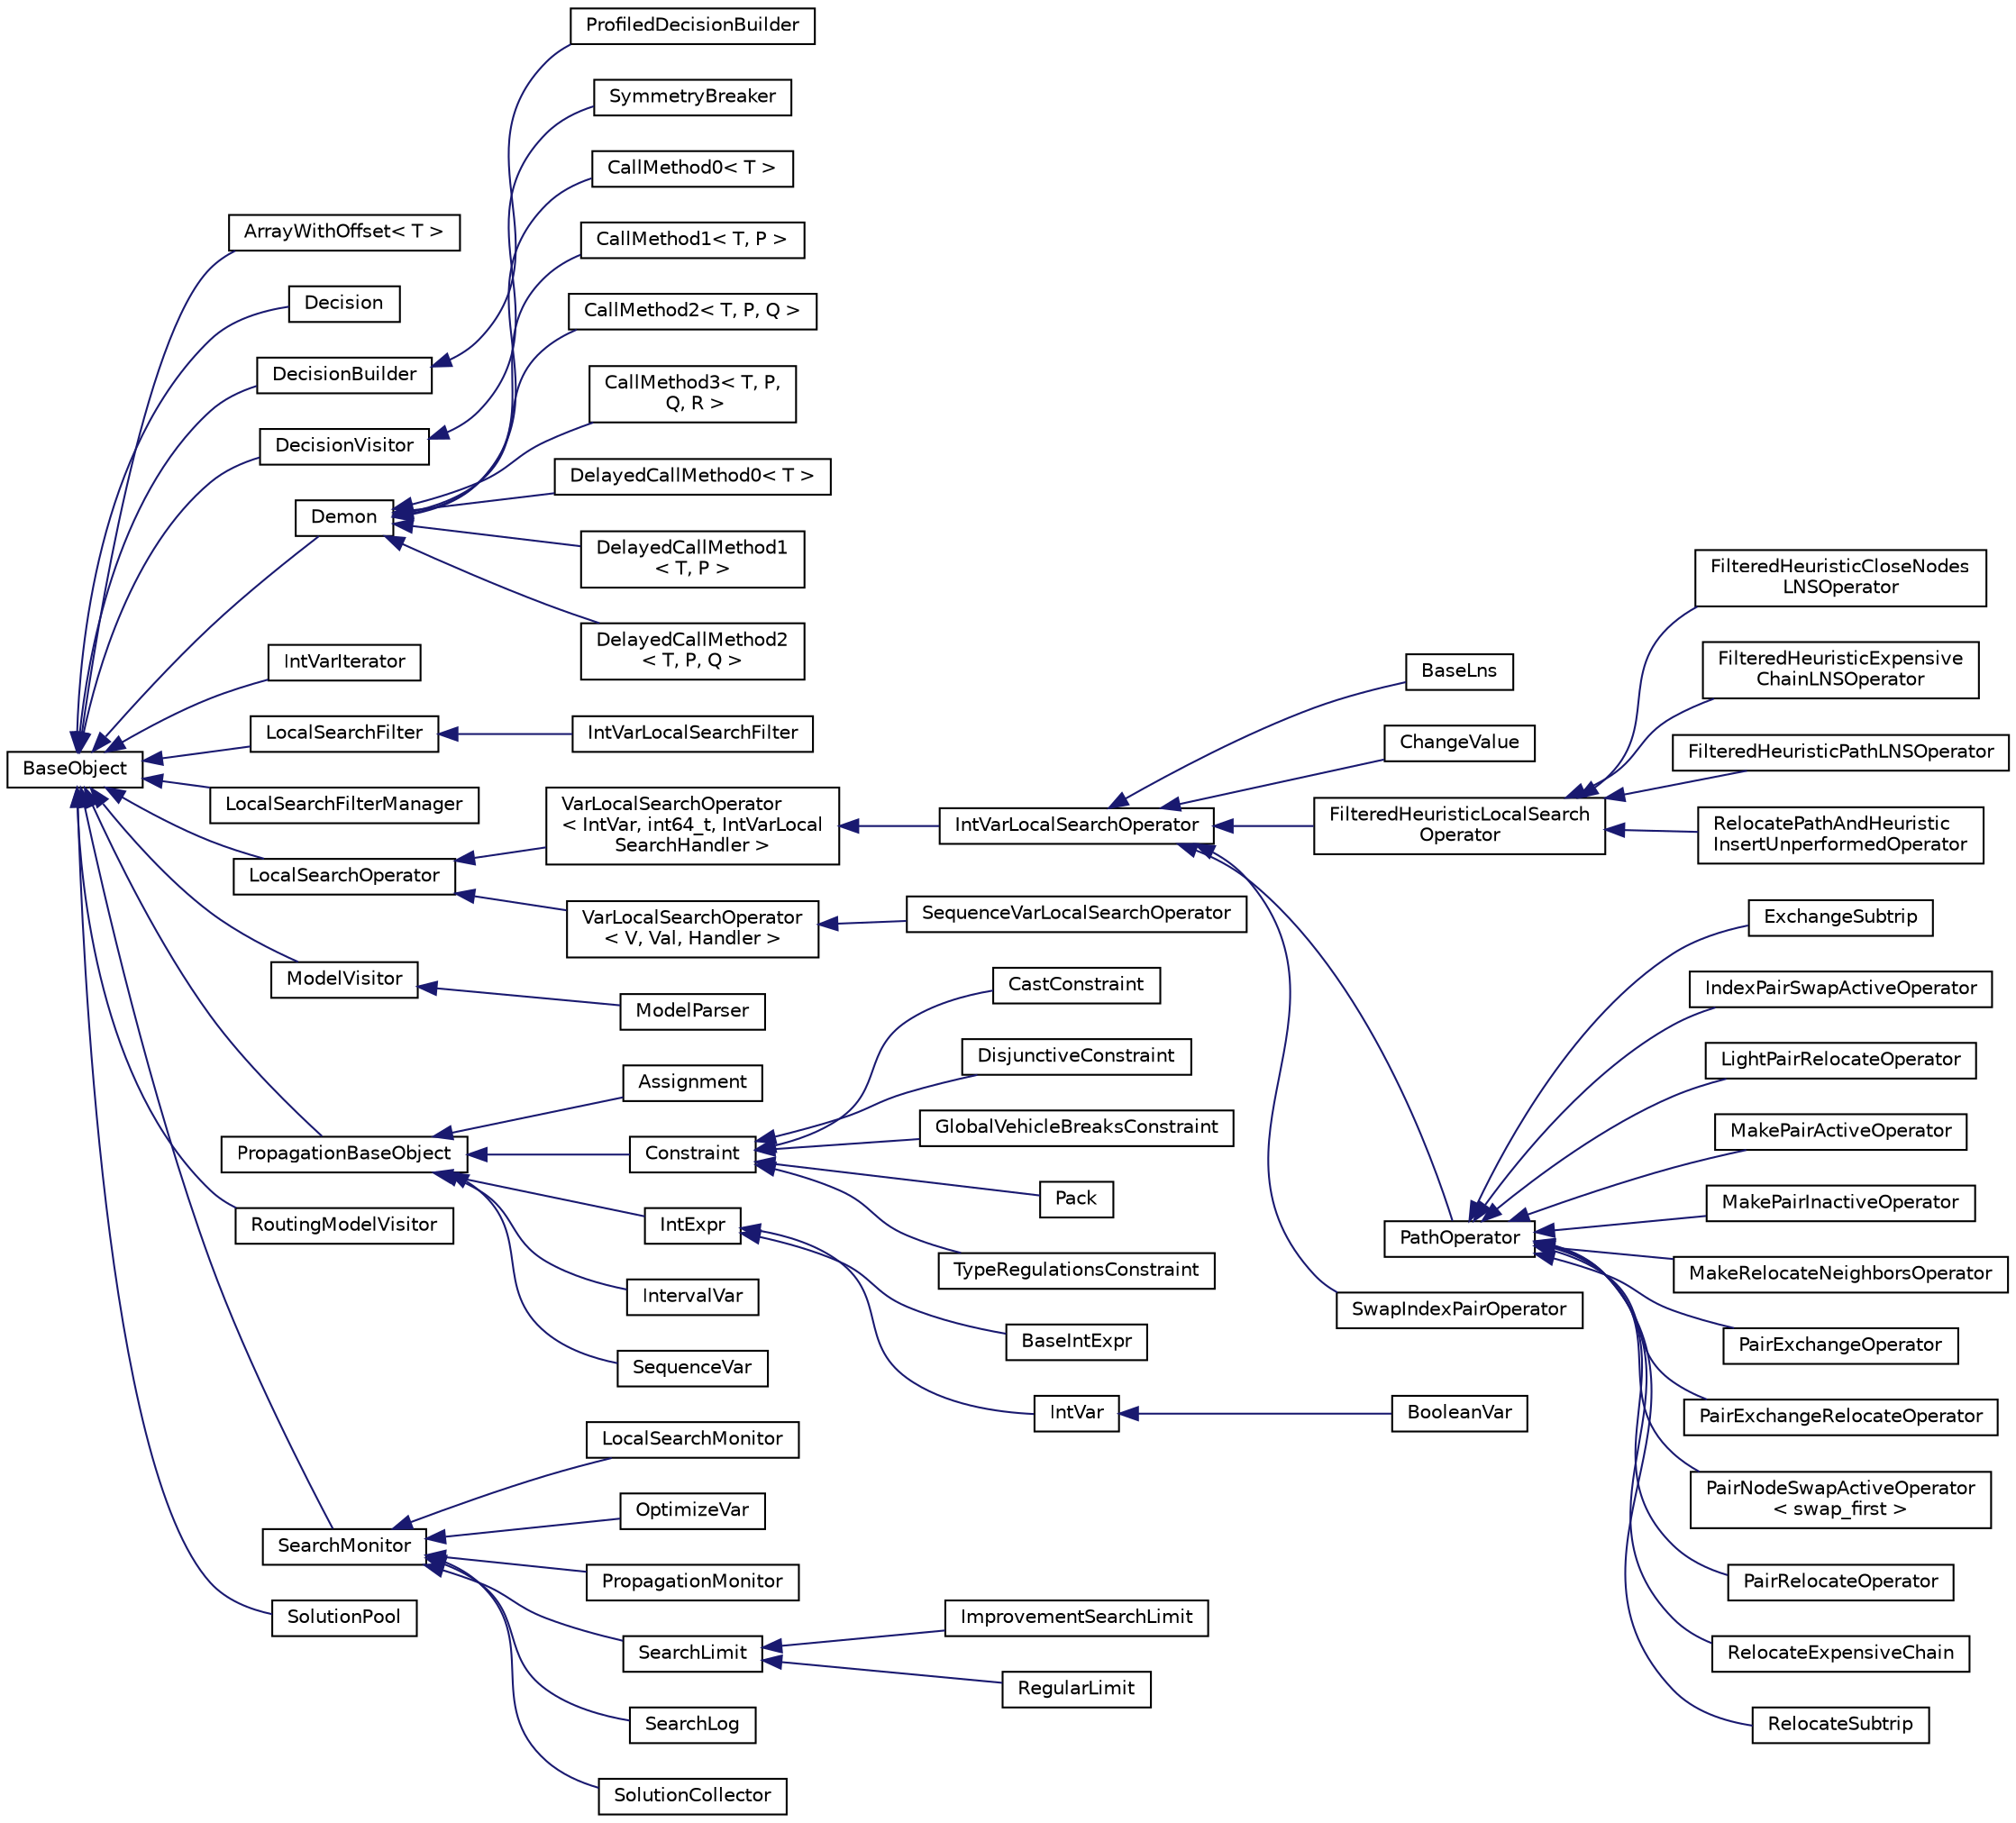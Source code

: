 digraph "Graphical Class Hierarchy"
{
 // LATEX_PDF_SIZE
  edge [fontname="Helvetica",fontsize="10",labelfontname="Helvetica",labelfontsize="10"];
  node [fontname="Helvetica",fontsize="10",shape=record];
  rankdir="LR";
  Node0 [label="BaseObject",height=0.2,width=0.4,color="black", fillcolor="white", style="filled",URL="$classoperations__research_1_1_base_object.html",tooltip="A BaseObject is the root of all reversibly allocated objects."];
  Node0 -> Node1 [dir="back",color="midnightblue",fontsize="10",style="solid",fontname="Helvetica"];
  Node1 [label="ArrayWithOffset\< T \>",height=0.2,width=0.4,color="black", fillcolor="white", style="filled",URL="$classoperations__research_1_1_array_with_offset.html",tooltip=" "];
  Node0 -> Node2 [dir="back",color="midnightblue",fontsize="10",style="solid",fontname="Helvetica"];
  Node2 [label="Decision",height=0.2,width=0.4,color="black", fillcolor="white", style="filled",URL="$classoperations__research_1_1_decision.html",tooltip="A Decision represents a choice point in the search tree."];
  Node0 -> Node3 [dir="back",color="midnightblue",fontsize="10",style="solid",fontname="Helvetica"];
  Node3 [label="DecisionBuilder",height=0.2,width=0.4,color="black", fillcolor="white", style="filled",URL="$classoperations__research_1_1_decision_builder.html",tooltip="A DecisionBuilder is responsible for creating the search tree."];
  Node3 -> Node4 [dir="back",color="midnightblue",fontsize="10",style="solid",fontname="Helvetica"];
  Node4 [label="ProfiledDecisionBuilder",height=0.2,width=0.4,color="black", fillcolor="white", style="filled",URL="$classoperations__research_1_1_profiled_decision_builder.html",tooltip=" "];
  Node0 -> Node5 [dir="back",color="midnightblue",fontsize="10",style="solid",fontname="Helvetica"];
  Node5 [label="DecisionVisitor",height=0.2,width=0.4,color="black", fillcolor="white", style="filled",URL="$classoperations__research_1_1_decision_visitor.html",tooltip="A DecisionVisitor is used to inspect a decision."];
  Node5 -> Node6 [dir="back",color="midnightblue",fontsize="10",style="solid",fontname="Helvetica"];
  Node6 [label="SymmetryBreaker",height=0.2,width=0.4,color="black", fillcolor="white", style="filled",URL="$classoperations__research_1_1_symmetry_breaker.html",tooltip="A symmetry breaker is an object that will visit a decision and create the 'symmetrical' decision in r..."];
  Node0 -> Node7 [dir="back",color="midnightblue",fontsize="10",style="solid",fontname="Helvetica"];
  Node7 [label="Demon",height=0.2,width=0.4,color="black", fillcolor="white", style="filled",URL="$classoperations__research_1_1_demon.html",tooltip="A Demon is the base element of a propagation queue."];
  Node7 -> Node8 [dir="back",color="midnightblue",fontsize="10",style="solid",fontname="Helvetica"];
  Node8 [label="CallMethod0\< T \>",height=0.2,width=0.4,color="black", fillcolor="white", style="filled",URL="$classoperations__research_1_1_call_method0.html",tooltip="Demon proxy to a method on the constraint with no arguments."];
  Node7 -> Node9 [dir="back",color="midnightblue",fontsize="10",style="solid",fontname="Helvetica"];
  Node9 [label="CallMethod1\< T, P \>",height=0.2,width=0.4,color="black", fillcolor="white", style="filled",URL="$classoperations__research_1_1_call_method1.html",tooltip="Demon proxy to a method on the constraint with one argument."];
  Node7 -> Node10 [dir="back",color="midnightblue",fontsize="10",style="solid",fontname="Helvetica"];
  Node10 [label="CallMethod2\< T, P, Q \>",height=0.2,width=0.4,color="black", fillcolor="white", style="filled",URL="$classoperations__research_1_1_call_method2.html",tooltip="Demon proxy to a method on the constraint with two arguments."];
  Node7 -> Node11 [dir="back",color="midnightblue",fontsize="10",style="solid",fontname="Helvetica"];
  Node11 [label="CallMethod3\< T, P,\l Q, R \>",height=0.2,width=0.4,color="black", fillcolor="white", style="filled",URL="$classoperations__research_1_1_call_method3.html",tooltip="Demon proxy to a method on the constraint with three arguments."];
  Node7 -> Node12 [dir="back",color="midnightblue",fontsize="10",style="solid",fontname="Helvetica"];
  Node12 [label="DelayedCallMethod0\< T \>",height=0.2,width=0.4,color="black", fillcolor="white", style="filled",URL="$classoperations__research_1_1_delayed_call_method0.html",tooltip="Low-priority demon proxy to a method on the constraint with no arguments."];
  Node7 -> Node13 [dir="back",color="midnightblue",fontsize="10",style="solid",fontname="Helvetica"];
  Node13 [label="DelayedCallMethod1\l\< T, P \>",height=0.2,width=0.4,color="black", fillcolor="white", style="filled",URL="$classoperations__research_1_1_delayed_call_method1.html",tooltip="Low-priority demon proxy to a method on the constraint with one argument."];
  Node7 -> Node14 [dir="back",color="midnightblue",fontsize="10",style="solid",fontname="Helvetica"];
  Node14 [label="DelayedCallMethod2\l\< T, P, Q \>",height=0.2,width=0.4,color="black", fillcolor="white", style="filled",URL="$classoperations__research_1_1_delayed_call_method2.html",tooltip="Low-priority demon proxy to a method on the constraint with two arguments."];
  Node0 -> Node15 [dir="back",color="midnightblue",fontsize="10",style="solid",fontname="Helvetica"];
  Node15 [label="IntVarIterator",height=0.2,width=0.4,color="black", fillcolor="white", style="filled",URL="$classoperations__research_1_1_int_var_iterator.html",tooltip="The class Iterator has two direct subclasses."];
  Node0 -> Node16 [dir="back",color="midnightblue",fontsize="10",style="solid",fontname="Helvetica"];
  Node16 [label="LocalSearchFilter",height=0.2,width=0.4,color="black", fillcolor="white", style="filled",URL="$classoperations__research_1_1_local_search_filter.html",tooltip="Local Search Filters are used for fast neighbor pruning."];
  Node16 -> Node17 [dir="back",color="midnightblue",fontsize="10",style="solid",fontname="Helvetica"];
  Node17 [label="IntVarLocalSearchFilter",height=0.2,width=0.4,color="black", fillcolor="white", style="filled",URL="$classoperations__research_1_1_int_var_local_search_filter.html",tooltip=" "];
  Node0 -> Node18 [dir="back",color="midnightblue",fontsize="10",style="solid",fontname="Helvetica"];
  Node18 [label="LocalSearchFilterManager",height=0.2,width=0.4,color="black", fillcolor="white", style="filled",URL="$classoperations__research_1_1_local_search_filter_manager.html",tooltip="Filter manager: when a move is made, filters are executed to decide whether the solution is feasible ..."];
  Node0 -> Node19 [dir="back",color="midnightblue",fontsize="10",style="solid",fontname="Helvetica"];
  Node19 [label="LocalSearchOperator",height=0.2,width=0.4,color="black", fillcolor="white", style="filled",URL="$classoperations__research_1_1_local_search_operator.html",tooltip="The base class for all local search operators."];
  Node19 -> Node20 [dir="back",color="midnightblue",fontsize="10",style="solid",fontname="Helvetica"];
  Node20 [label="VarLocalSearchOperator\l\< IntVar, int64_t, IntVarLocal\lSearchHandler \>",height=0.2,width=0.4,color="black", fillcolor="white", style="filled",URL="$classoperations__research_1_1_var_local_search_operator.html",tooltip=" "];
  Node20 -> Node21 [dir="back",color="midnightblue",fontsize="10",style="solid",fontname="Helvetica"];
  Node21 [label="IntVarLocalSearchOperator",height=0.2,width=0.4,color="black", fillcolor="white", style="filled",URL="$classoperations__research_1_1_int_var_local_search_operator.html",tooltip="Specialization of LocalSearchOperator built from an array of IntVars which specifies the scope of the..."];
  Node21 -> Node22 [dir="back",color="midnightblue",fontsize="10",style="solid",fontname="Helvetica"];
  Node22 [label="BaseLns",height=0.2,width=0.4,color="black", fillcolor="white", style="filled",URL="$classoperations__research_1_1_base_lns.html",tooltip="This is the base class for building an Lns operator."];
  Node21 -> Node23 [dir="back",color="midnightblue",fontsize="10",style="solid",fontname="Helvetica"];
  Node23 [label="ChangeValue",height=0.2,width=0.4,color="black", fillcolor="white", style="filled",URL="$classoperations__research_1_1_change_value.html",tooltip="Defines operators which change the value of variables; each neighbor corresponds to one modified vari..."];
  Node21 -> Node24 [dir="back",color="midnightblue",fontsize="10",style="solid",fontname="Helvetica"];
  Node24 [label="FilteredHeuristicLocalSearch\lOperator",height=0.2,width=0.4,color="black", fillcolor="white", style="filled",URL="$classoperations__research_1_1_filtered_heuristic_local_search_operator.html",tooltip="Class of operators using a RoutingFilteredHeuristic to insert unperformed nodes after changes have be..."];
  Node24 -> Node25 [dir="back",color="midnightblue",fontsize="10",style="solid",fontname="Helvetica"];
  Node25 [label="FilteredHeuristicCloseNodes\lLNSOperator",height=0.2,width=0.4,color="black", fillcolor="white", style="filled",URL="$classoperations__research_1_1_filtered_heuristic_close_nodes_l_n_s_operator.html",tooltip="Filtered heuristic LNS operator, where the destruction phase consists of removing a node and the 'num..."];
  Node24 -> Node26 [dir="back",color="midnightblue",fontsize="10",style="solid",fontname="Helvetica"];
  Node26 [label="FilteredHeuristicExpensive\lChainLNSOperator",height=0.2,width=0.4,color="black", fillcolor="white", style="filled",URL="$classoperations__research_1_1_filtered_heuristic_expensive_chain_l_n_s_operator.html",tooltip="Similar to the heuristic path LNS above, but instead of removing one route entirely,..."];
  Node24 -> Node27 [dir="back",color="midnightblue",fontsize="10",style="solid",fontname="Helvetica"];
  Node27 [label="FilteredHeuristicPathLNSOperator",height=0.2,width=0.4,color="black", fillcolor="white", style="filled",URL="$classoperations__research_1_1_filtered_heuristic_path_l_n_s_operator.html",tooltip="LNS-like operator based on a filtered first solution heuristic to rebuild the solution,..."];
  Node24 -> Node28 [dir="back",color="midnightblue",fontsize="10",style="solid",fontname="Helvetica"];
  Node28 [label="RelocatePathAndHeuristic\lInsertUnperformedOperator",height=0.2,width=0.4,color="black", fillcolor="white", style="filled",URL="$classoperations__research_1_1_relocate_path_and_heuristic_insert_unperformed_operator.html",tooltip="Heuristic-based local search operator which relocates an entire route to an empty vehicle of differen..."];
  Node21 -> Node29 [dir="back",color="midnightblue",fontsize="10",style="solid",fontname="Helvetica"];
  Node29 [label="PathOperator",height=0.2,width=0.4,color="black", fillcolor="white", style="filled",URL="$classoperations__research_1_1_path_operator.html",tooltip="Base class of the local search operators dedicated to path modifications (a path is a set of nodes li..."];
  Node29 -> Node30 [dir="back",color="midnightblue",fontsize="10",style="solid",fontname="Helvetica"];
  Node30 [label="ExchangeSubtrip",height=0.2,width=0.4,color="black", fillcolor="white", style="filled",URL="$classoperations__research_1_1_exchange_subtrip.html",tooltip=" "];
  Node29 -> Node31 [dir="back",color="midnightblue",fontsize="10",style="solid",fontname="Helvetica"];
  Node31 [label="IndexPairSwapActiveOperator",height=0.2,width=0.4,color="black", fillcolor="white", style="filled",URL="$classoperations__research_1_1_index_pair_swap_active_operator.html",tooltip="Operator which inserts inactive nodes into a path and makes a pair of active nodes inactive."];
  Node29 -> Node32 [dir="back",color="midnightblue",fontsize="10",style="solid",fontname="Helvetica"];
  Node32 [label="LightPairRelocateOperator",height=0.2,width=0.4,color="black", fillcolor="white", style="filled",URL="$classoperations__research_1_1_light_pair_relocate_operator.html",tooltip=" "];
  Node29 -> Node33 [dir="back",color="midnightblue",fontsize="10",style="solid",fontname="Helvetica"];
  Node33 [label="MakePairActiveOperator",height=0.2,width=0.4,color="black", fillcolor="white", style="filled",URL="$classoperations__research_1_1_make_pair_active_operator.html",tooltip="Pair-based neighborhood operators, designed to move nodes by pairs (pairs are static and given)."];
  Node29 -> Node34 [dir="back",color="midnightblue",fontsize="10",style="solid",fontname="Helvetica"];
  Node34 [label="MakePairInactiveOperator",height=0.2,width=0.4,color="black", fillcolor="white", style="filled",URL="$classoperations__research_1_1_make_pair_inactive_operator.html",tooltip="Operator which makes pairs of active nodes inactive."];
  Node29 -> Node35 [dir="back",color="midnightblue",fontsize="10",style="solid",fontname="Helvetica"];
  Node35 [label="MakeRelocateNeighborsOperator",height=0.2,width=0.4,color="black", fillcolor="white", style="filled",URL="$classoperations__research_1_1_make_relocate_neighbors_operator.html",tooltip="Relocate neighborhood which moves chains of neighbors."];
  Node29 -> Node36 [dir="back",color="midnightblue",fontsize="10",style="solid",fontname="Helvetica"];
  Node36 [label="PairExchangeOperator",height=0.2,width=0.4,color="black", fillcolor="white", style="filled",URL="$classoperations__research_1_1_pair_exchange_operator.html",tooltip="Operator which exchanges the position of two pairs; for both pairs the first node of the pair must be..."];
  Node29 -> Node37 [dir="back",color="midnightblue",fontsize="10",style="solid",fontname="Helvetica"];
  Node37 [label="PairExchangeRelocateOperator",height=0.2,width=0.4,color="black", fillcolor="white", style="filled",URL="$classoperations__research_1_1_pair_exchange_relocate_operator.html",tooltip="Operator which exchanges the paths of two pairs (path have to be different)."];
  Node29 -> Node38 [dir="back",color="midnightblue",fontsize="10",style="solid",fontname="Helvetica"];
  Node38 [label="PairNodeSwapActiveOperator\l\< swap_first \>",height=0.2,width=0.4,color="black", fillcolor="white", style="filled",URL="$classoperations__research_1_1_pair_node_swap_active_operator.html",tooltip="Operator which inserts pairs of inactive nodes into a path and makes an active node inactive."];
  Node29 -> Node39 [dir="back",color="midnightblue",fontsize="10",style="solid",fontname="Helvetica"];
  Node39 [label="PairRelocateOperator",height=0.2,width=0.4,color="black", fillcolor="white", style="filled",URL="$classoperations__research_1_1_pair_relocate_operator.html",tooltip="Operator which moves a pair of nodes to another position where the first node of the pair must be bef..."];
  Node29 -> Node40 [dir="back",color="midnightblue",fontsize="10",style="solid",fontname="Helvetica"];
  Node40 [label="RelocateExpensiveChain",height=0.2,width=0.4,color="black", fillcolor="white", style="filled",URL="$classoperations__research_1_1_relocate_expensive_chain.html",tooltip="RelocateExpensiveChain."];
  Node29 -> Node41 [dir="back",color="midnightblue",fontsize="10",style="solid",fontname="Helvetica"];
  Node41 [label="RelocateSubtrip",height=0.2,width=0.4,color="black", fillcolor="white", style="filled",URL="$classoperations__research_1_1_relocate_subtrip.html",tooltip="Tries to move subtrips after an insertion node."];
  Node21 -> Node42 [dir="back",color="midnightblue",fontsize="10",style="solid",fontname="Helvetica"];
  Node42 [label="SwapIndexPairOperator",height=0.2,width=0.4,color="black", fillcolor="white", style="filled",URL="$classoperations__research_1_1_swap_index_pair_operator.html",tooltip="Operator which iterates through each alternative of a set of pairs."];
  Node19 -> Node43 [dir="back",color="midnightblue",fontsize="10",style="solid",fontname="Helvetica"];
  Node43 [label="VarLocalSearchOperator\l\< V, Val, Handler \>",height=0.2,width=0.4,color="black", fillcolor="white", style="filled",URL="$classoperations__research_1_1_var_local_search_operator.html",tooltip="Base operator class for operators manipulating variables."];
  Node43 -> Node44 [dir="back",color="midnightblue",fontsize="10",style="solid",fontname="Helvetica"];
  Node44 [label="SequenceVarLocalSearchOperator",height=0.2,width=0.4,color="black", fillcolor="white", style="filled",URL="$classoperations__research_1_1_sequence_var_local_search_operator.html",tooltip=" "];
  Node0 -> Node45 [dir="back",color="midnightblue",fontsize="10",style="solid",fontname="Helvetica"];
  Node45 [label="ModelVisitor",height=0.2,width=0.4,color="black", fillcolor="white", style="filled",URL="$classoperations__research_1_1_model_visitor.html",tooltip="Model visitor."];
  Node45 -> Node46 [dir="back",color="midnightblue",fontsize="10",style="solid",fontname="Helvetica"];
  Node46 [label="ModelParser",height=0.2,width=0.4,color="black", fillcolor="white", style="filled",URL="$classoperations__research_1_1_model_parser.html",tooltip="Model Parser."];
  Node0 -> Node47 [dir="back",color="midnightblue",fontsize="10",style="solid",fontname="Helvetica"];
  Node47 [label="PropagationBaseObject",height=0.2,width=0.4,color="black", fillcolor="white", style="filled",URL="$classoperations__research_1_1_propagation_base_object.html",tooltip="NOLINT."];
  Node47 -> Node48 [dir="back",color="midnightblue",fontsize="10",style="solid",fontname="Helvetica"];
  Node48 [label="Assignment",height=0.2,width=0.4,color="black", fillcolor="white", style="filled",URL="$classoperations__research_1_1_assignment.html",tooltip="An Assignment is a variable -> domains mapping, used to report solutions to the user."];
  Node47 -> Node49 [dir="back",color="midnightblue",fontsize="10",style="solid",fontname="Helvetica"];
  Node49 [label="Constraint",height=0.2,width=0.4,color="black", fillcolor="white", style="filled",URL="$classoperations__research_1_1_constraint.html",tooltip="A constraint is the main modeling object."];
  Node49 -> Node50 [dir="back",color="midnightblue",fontsize="10",style="solid",fontname="Helvetica"];
  Node50 [label="CastConstraint",height=0.2,width=0.4,color="black", fillcolor="white", style="filled",URL="$classoperations__research_1_1_cast_constraint.html",tooltip="Cast constraints are special channeling constraints designed to keep a variable in sync with an expre..."];
  Node49 -> Node51 [dir="back",color="midnightblue",fontsize="10",style="solid",fontname="Helvetica"];
  Node51 [label="DisjunctiveConstraint",height=0.2,width=0.4,color="black", fillcolor="white", style="filled",URL="$classoperations__research_1_1_disjunctive_constraint.html",tooltip=" "];
  Node49 -> Node52 [dir="back",color="midnightblue",fontsize="10",style="solid",fontname="Helvetica"];
  Node52 [label="GlobalVehicleBreaksConstraint",height=0.2,width=0.4,color="black", fillcolor="white", style="filled",URL="$classoperations__research_1_1_global_vehicle_breaks_constraint.html",tooltip="GlobalVehicleBreaksConstraint ensures breaks constraints are enforced on all vehicles in the dimensio..."];
  Node49 -> Node53 [dir="back",color="midnightblue",fontsize="10",style="solid",fontname="Helvetica"];
  Node53 [label="Pack",height=0.2,width=0.4,color="black", fillcolor="white", style="filled",URL="$classoperations__research_1_1_pack.html",tooltip=" "];
  Node49 -> Node54 [dir="back",color="midnightblue",fontsize="10",style="solid",fontname="Helvetica"];
  Node54 [label="TypeRegulationsConstraint",height=0.2,width=0.4,color="black", fillcolor="white", style="filled",URL="$classoperations__research_1_1_type_regulations_constraint.html",tooltip="The following constraint ensures that incompatibilities and requirements between types are respected."];
  Node47 -> Node55 [dir="back",color="midnightblue",fontsize="10",style="solid",fontname="Helvetica"];
  Node55 [label="IntExpr",height=0.2,width=0.4,color="black", fillcolor="white", style="filled",URL="$classoperations__research_1_1_int_expr.html",tooltip="The class IntExpr is the base of all integer expressions in constraint programming."];
  Node55 -> Node56 [dir="back",color="midnightblue",fontsize="10",style="solid",fontname="Helvetica"];
  Node56 [label="BaseIntExpr",height=0.2,width=0.4,color="black", fillcolor="white", style="filled",URL="$classoperations__research_1_1_base_int_expr.html",tooltip=" "];
  Node55 -> Node57 [dir="back",color="midnightblue",fontsize="10",style="solid",fontname="Helvetica"];
  Node57 [label="IntVar",height=0.2,width=0.4,color="black", fillcolor="white", style="filled",URL="$classoperations__research_1_1_int_var.html",tooltip="The class IntVar is a subset of IntExpr."];
  Node57 -> Node58 [dir="back",color="midnightblue",fontsize="10",style="solid",fontname="Helvetica"];
  Node58 [label="BooleanVar",height=0.2,width=0.4,color="black", fillcolor="white", style="filled",URL="$classoperations__research_1_1_boolean_var.html",tooltip=" "];
  Node47 -> Node59 [dir="back",color="midnightblue",fontsize="10",style="solid",fontname="Helvetica"];
  Node59 [label="IntervalVar",height=0.2,width=0.4,color="black", fillcolor="white", style="filled",URL="$classoperations__research_1_1_interval_var.html",tooltip="Interval variables are often used in scheduling."];
  Node47 -> Node60 [dir="back",color="midnightblue",fontsize="10",style="solid",fontname="Helvetica"];
  Node60 [label="SequenceVar",height=0.2,width=0.4,color="black", fillcolor="white", style="filled",URL="$classoperations__research_1_1_sequence_var.html",tooltip="A sequence variable is a variable whose domain is a set of possible orderings of the interval variabl..."];
  Node0 -> Node61 [dir="back",color="midnightblue",fontsize="10",style="solid",fontname="Helvetica"];
  Node61 [label="RoutingModelVisitor",height=0.2,width=0.4,color="black", fillcolor="white", style="filled",URL="$classoperations__research_1_1_routing_model_visitor.html",tooltip="Routing model visitor."];
  Node0 -> Node62 [dir="back",color="midnightblue",fontsize="10",style="solid",fontname="Helvetica"];
  Node62 [label="SearchMonitor",height=0.2,width=0.4,color="black", fillcolor="white", style="filled",URL="$classoperations__research_1_1_search_monitor.html",tooltip="A search monitor is a simple set of callbacks to monitor all search events."];
  Node62 -> Node63 [dir="back",color="midnightblue",fontsize="10",style="solid",fontname="Helvetica"];
  Node63 [label="LocalSearchMonitor",height=0.2,width=0.4,color="black", fillcolor="white", style="filled",URL="$classoperations__research_1_1_local_search_monitor.html",tooltip=" "];
  Node62 -> Node64 [dir="back",color="midnightblue",fontsize="10",style="solid",fontname="Helvetica"];
  Node64 [label="OptimizeVar",height=0.2,width=0.4,color="black", fillcolor="white", style="filled",URL="$classoperations__research_1_1_optimize_var.html",tooltip="This class encapsulates an objective."];
  Node62 -> Node65 [dir="back",color="midnightblue",fontsize="10",style="solid",fontname="Helvetica"];
  Node65 [label="PropagationMonitor",height=0.2,width=0.4,color="black", fillcolor="white", style="filled",URL="$classoperations__research_1_1_propagation_monitor.html",tooltip=" "];
  Node62 -> Node66 [dir="back",color="midnightblue",fontsize="10",style="solid",fontname="Helvetica"];
  Node66 [label="SearchLimit",height=0.2,width=0.4,color="black", fillcolor="white", style="filled",URL="$classoperations__research_1_1_search_limit.html",tooltip="Base class of all search limits."];
  Node66 -> Node67 [dir="back",color="midnightblue",fontsize="10",style="solid",fontname="Helvetica"];
  Node67 [label="ImprovementSearchLimit",height=0.2,width=0.4,color="black", fillcolor="white", style="filled",URL="$classoperations__research_1_1_improvement_search_limit.html",tooltip=" "];
  Node66 -> Node68 [dir="back",color="midnightblue",fontsize="10",style="solid",fontname="Helvetica"];
  Node68 [label="RegularLimit",height=0.2,width=0.4,color="black", fillcolor="white", style="filled",URL="$classoperations__research_1_1_regular_limit.html",tooltip="Usual limit based on wall_time, number of explored branches and number of failures in the search tree..."];
  Node62 -> Node69 [dir="back",color="midnightblue",fontsize="10",style="solid",fontname="Helvetica"];
  Node69 [label="SearchLog",height=0.2,width=0.4,color="black", fillcolor="white", style="filled",URL="$classoperations__research_1_1_search_log.html",tooltip="The base class of all search logs that periodically outputs information when the search is running."];
  Node62 -> Node70 [dir="back",color="midnightblue",fontsize="10",style="solid",fontname="Helvetica"];
  Node70 [label="SolutionCollector",height=0.2,width=0.4,color="black", fillcolor="white", style="filled",URL="$classoperations__research_1_1_solution_collector.html",tooltip="This class is the root class of all solution collectors."];
  Node0 -> Node71 [dir="back",color="midnightblue",fontsize="10",style="solid",fontname="Helvetica"];
  Node71 [label="SolutionPool",height=0.2,width=0.4,color="black", fillcolor="white", style="filled",URL="$classoperations__research_1_1_solution_pool.html",tooltip="This class is used to manage a pool of solutions."];
}
